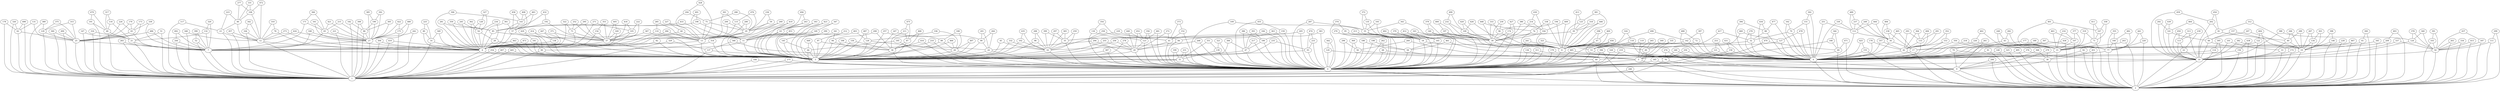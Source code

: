 graph DorogovtsevMendes500 {
0 -- 1;
1 -- 2;
2 -- 0;
3 -- 0;
3 -- 1;
4 -- 2;
4 -- 0;
5 -- 2;
5 -- 0;
6 -- 3;
6 -- 1;
7 -- 3;
7 -- 1;
8 -- 4;
8 -- 0;
9 -- 1;
9 -- 2;
10 -- 2;
10 -- 0;
11 -- 6;
11 -- 3;
12 -- 6;
12 -- 1;
13 -- 6;
13 -- 3;
14 -- 6;
14 -- 1;
15 -- 4;
15 -- 2;
16 -- 3;
16 -- 0;
17 -- 4;
17 -- 2;
18 -- 8;
18 -- 0;
19 -- 10;
19 -- 2;
20 -- 3;
20 -- 0;
21 -- 7;
21 -- 1;
22 -- 10;
22 -- 2;
23 -- 12;
23 -- 1;
24 -- 3;
24 -- 0;
25 -- 7;
25 -- 1;
26 -- 3;
26 -- 0;
27 -- 7;
27 -- 1;
28 -- 6;
28 -- 3;
29 -- 13;
29 -- 3;
30 -- 8;
30 -- 0;
31 -- 0;
31 -- 1;
32 -- 8;
32 -- 4;
33 -- 10;
33 -- 2;
34 -- 17;
34 -- 4;
35 -- 16;
35 -- 0;
36 -- 3;
36 -- 0;
37 -- 6;
37 -- 3;
38 -- 9;
38 -- 2;
39 -- 18;
39 -- 8;
40 -- 19;
40 -- 10;
41 -- 20;
41 -- 0;
42 -- 4;
42 -- 2;
43 -- 15;
43 -- 4;
44 -- 13;
44 -- 6;
45 -- 16;
45 -- 3;
46 -- 23;
46 -- 12;
47 -- 3;
47 -- 0;
48 -- 21;
48 -- 1;
49 -- 5;
49 -- 0;
50 -- 10;
50 -- 2;
51 -- 21;
51 -- 1;
52 -- 7;
52 -- 1;
53 -- 4;
53 -- 0;
54 -- 28;
54 -- 6;
55 -- 18;
55 -- 0;
56 -- 5;
56 -- 0;
57 -- 11;
57 -- 6;
58 -- 5;
58 -- 0;
59 -- 29;
59 -- 13;
60 -- 2;
60 -- 0;
61 -- 17;
61 -- 2;
62 -- 25;
62 -- 1;
63 -- 11;
63 -- 3;
64 -- 3;
64 -- 0;
65 -- 27;
65 -- 7;
66 -- 19;
66 -- 10;
67 -- 8;
67 -- 4;
68 -- 5;
68 -- 0;
69 -- 5;
69 -- 2;
70 -- 32;
70 -- 4;
71 -- 15;
71 -- 2;
72 -- 8;
72 -- 4;
73 -- 37;
73 -- 6;
74 -- 30;
74 -- 8;
75 -- 29;
75 -- 13;
76 -- 9;
76 -- 1;
77 -- 4;
77 -- 2;
78 -- 12;
78 -- 6;
79 -- 38;
79 -- 9;
80 -- 14;
80 -- 6;
81 -- 40;
81 -- 10;
82 -- 6;
82 -- 3;
83 -- 25;
83 -- 7;
84 -- 16;
84 -- 0;
85 -- 37;
85 -- 6;
86 -- 27;
86 -- 1;
87 -- 36;
87 -- 3;
88 -- 32;
88 -- 4;
89 -- 26;
89 -- 3;
90 -- 3;
90 -- 1;
91 -- 4;
91 -- 2;
92 -- 38;
92 -- 2;
93 -- 3;
93 -- 0;
94 -- 36;
94 -- 3;
95 -- 30;
95 -- 0;
96 -- 30;
96 -- 8;
97 -- 24;
97 -- 3;
98 -- 16;
98 -- 3;
99 -- 24;
99 -- 3;
100 -- 30;
100 -- 8;
101 -- 33;
101 -- 10;
102 -- 16;
102 -- 3;
103 -- 50;
103 -- 2;
104 -- 30;
104 -- 8;
105 -- 37;
105 -- 6;
106 -- 36;
106 -- 3;
107 -- 15;
107 -- 2;
108 -- 46;
108 -- 12;
109 -- 55;
109 -- 0;
110 -- 13;
110 -- 6;
111 -- 50;
111 -- 2;
112 -- 34;
112 -- 4;
113 -- 22;
113 -- 10;
114 -- 4;
114 -- 2;
115 -- 29;
115 -- 13;
116 -- 48;
116 -- 21;
117 -- 23;
117 -- 1;
118 -- 53;
118 -- 4;
119 -- 8;
119 -- 4;
120 -- 60;
120 -- 0;
121 -- 4;
121 -- 0;
122 -- 15;
122 -- 2;
123 -- 20;
123 -- 0;
124 -- 50;
124 -- 10;
125 -- 39;
125 -- 8;
126 -- 26;
126 -- 3;
127 -- 53;
127 -- 4;
128 -- 54;
128 -- 6;
129 -- 25;
129 -- 1;
130 -- 41;
130 -- 20;
131 -- 62;
131 -- 25;
132 -- 21;
132 -- 7;
133 -- 42;
133 -- 4;
134 -- 19;
134 -- 2;
135 -- 55;
135 -- 18;
136 -- 60;
136 -- 0;
137 -- 31;
137 -- 1;
138 -- 7;
138 -- 3;
139 -- 31;
139 -- 0;
140 -- 30;
140 -- 0;
141 -- 66;
141 -- 10;
142 -- 8;
142 -- 4;
143 -- 57;
143 -- 6;
144 -- 0;
144 -- 1;
145 -- 64;
145 -- 3;
146 -- 19;
146 -- 2;
147 -- 21;
147 -- 1;
148 -- 4;
148 -- 2;
149 -- 37;
149 -- 3;
150 -- 36;
150 -- 3;
151 -- 70;
151 -- 4;
152 -- 41;
152 -- 0;
153 -- 42;
153 -- 4;
154 -- 37;
154 -- 6;
155 -- 4;
155 -- 2;
156 -- 60;
156 -- 2;
157 -- 66;
157 -- 19;
158 -- 4;
158 -- 0;
159 -- 35;
159 -- 0;
160 -- 77;
160 -- 2;
161 -- 65;
161 -- 27;
162 -- 70;
162 -- 4;
163 -- 18;
163 -- 8;
164 -- 12;
164 -- 1;
165 -- 58;
165 -- 0;
166 -- 69;
166 -- 5;
167 -- 71;
167 -- 15;
168 -- 27;
168 -- 7;
169 -- 37;
169 -- 6;
170 -- 83;
170 -- 25;
171 -- 65;
171 -- 7;
172 -- 10;
172 -- 2;
173 -- 83;
173 -- 25;
174 -- 30;
174 -- 0;
175 -- 27;
175 -- 1;
176 -- 42;
176 -- 4;
177 -- 77;
177 -- 4;
178 -- 62;
178 -- 1;
179 -- 4;
179 -- 0;
180 -- 47;
180 -- 0;
181 -- 90;
181 -- 3;
182 -- 86;
182 -- 1;
183 -- 63;
183 -- 11;
184 -- 35;
184 -- 0;
185 -- 2;
185 -- 0;
186 -- 58;
186 -- 0;
187 -- 50;
187 -- 2;
188 -- 89;
188 -- 26;
189 -- 77;
189 -- 4;
190 -- 86;
190 -- 27;
191 -- 48;
191 -- 1;
192 -- 85;
192 -- 37;
193 -- 55;
193 -- 18;
194 -- 96;
194 -- 8;
195 -- 64;
195 -- 0;
196 -- 57;
196 -- 11;
197 -- 30;
197 -- 8;
198 -- 58;
198 -- 0;
199 -- 31;
199 -- 0;
200 -- 29;
200 -- 13;
201 -- 99;
201 -- 24;
202 -- 81;
202 -- 10;
203 -- 15;
203 -- 2;
204 -- 75;
204 -- 13;
205 -- 41;
205 -- 0;
206 -- 9;
206 -- 2;
207 -- 66;
207 -- 19;
208 -- 94;
208 -- 36;
209 -- 15;
209 -- 2;
210 -- 36;
210 -- 0;
211 -- 87;
211 -- 36;
212 -- 97;
212 -- 3;
213 -- 30;
213 -- 0;
214 -- 104;
214 -- 30;
215 -- 65;
215 -- 27;
216 -- 107;
216 -- 15;
217 -- 47;
217 -- 0;
218 -- 15;
218 -- 4;
219 -- 76;
219 -- 1;
220 -- 77;
220 -- 2;
221 -- 27;
221 -- 1;
222 -- 105;
222 -- 37;
223 -- 46;
223 -- 23;
224 -- 83;
224 -- 25;
225 -- 80;
225 -- 14;
226 -- 15;
226 -- 4;
227 -- 44;
227 -- 13;
228 -- 33;
228 -- 2;
229 -- 84;
229 -- 16;
230 -- 96;
230 -- 30;
231 -- 31;
231 -- 0;
232 -- 100;
232 -- 30;
233 -- 93;
233 -- 0;
234 -- 54;
234 -- 28;
235 -- 93;
235 -- 3;
236 -- 59;
236 -- 29;
237 -- 112;
237 -- 34;
238 -- 34;
238 -- 17;
239 -- 113;
239 -- 22;
240 -- 76;
240 -- 9;
241 -- 49;
241 -- 0;
242 -- 27;
242 -- 1;
243 -- 63;
243 -- 11;
244 -- 7;
244 -- 1;
245 -- 54;
245 -- 6;
246 -- 1;
246 -- 2;
247 -- 99;
247 -- 3;
248 -- 43;
248 -- 15;
249 -- 112;
249 -- 34;
250 -- 76;
250 -- 9;
251 -- 112;
251 -- 4;
252 -- 73;
252 -- 37;
253 -- 121;
253 -- 4;
254 -- 3;
254 -- 1;
255 -- 20;
255 -- 3;
256 -- 20;
256 -- 3;
257 -- 89;
257 -- 3;
258 -- 123;
258 -- 0;
259 -- 35;
259 -- 16;
260 -- 56;
260 -- 5;
261 -- 79;
261 -- 9;
262 -- 68;
262 -- 0;
263 -- 50;
263 -- 2;
264 -- 99;
264 -- 24;
265 -- 49;
265 -- 5;
266 -- 40;
266 -- 19;
267 -- 134;
267 -- 19;
268 -- 20;
268 -- 0;
269 -- 29;
269 -- 3;
270 -- 18;
270 -- 0;
271 -- 105;
271 -- 6;
272 -- 41;
272 -- 20;
273 -- 12;
273 -- 6;
274 -- 76;
274 -- 9;
275 -- 0;
275 -- 1;
276 -- 32;
276 -- 4;
277 -- 108;
277 -- 46;
278 -- 20;
278 -- 3;
279 -- 38;
279 -- 9;
280 -- 29;
280 -- 13;
281 -- 85;
281 -- 6;
282 -- 43;
282 -- 15;
283 -- 7;
283 -- 1;
284 -- 13;
284 -- 6;
285 -- 110;
285 -- 13;
286 -- 75;
286 -- 29;
287 -- 55;
287 -- 0;
288 -- 98;
288 -- 16;
289 -- 40;
289 -- 19;
290 -- 145;
290 -- 3;
291 -- 133;
291 -- 42;
292 -- 141;
292 -- 10;
293 -- 133;
293 -- 42;
294 -- 24;
294 -- 0;
295 -- 73;
295 -- 37;
296 -- 56;
296 -- 0;
297 -- 35;
297 -- 16;
298 -- 67;
298 -- 8;
299 -- 111;
299 -- 2;
300 -- 61;
300 -- 2;
301 -- 115;
301 -- 13;
302 -- 151;
302 -- 4;
303 -- 134;
303 -- 19;
304 -- 6;
304 -- 1;
305 -- 86;
305 -- 27;
306 -- 143;
306 -- 6;
307 -- 77;
307 -- 4;
308 -- 86;
308 -- 1;
309 -- 49;
309 -- 5;
310 -- 78;
310 -- 12;
311 -- 5;
311 -- 0;
312 -- 81;
312 -- 40;
313 -- 113;
313 -- 10;
314 -- 90;
314 -- 3;
315 -- 129;
315 -- 25;
316 -- 21;
316 -- 1;
317 -- 116;
317 -- 48;
318 -- 39;
318 -- 8;
319 -- 71;
319 -- 15;
320 -- 132;
320 -- 7;
321 -- 139;
321 -- 0;
322 -- 73;
322 -- 6;
323 -- 53;
323 -- 0;
324 -- 118;
324 -- 53;
325 -- 4;
325 -- 2;
326 -- 62;
326 -- 1;
327 -- 128;
327 -- 54;
328 -- 76;
328 -- 1;
329 -- 137;
329 -- 1;
330 -- 112;
330 -- 4;
331 -- 108;
331 -- 46;
332 -- 16;
332 -- 3;
333 -- 96;
333 -- 30;
334 -- 50;
334 -- 2;
335 -- 49;
335 -- 5;
336 -- 126;
336 -- 26;
337 -- 50;
337 -- 10;
338 -- 74;
338 -- 8;
339 -- 83;
339 -- 7;
340 -- 124;
340 -- 50;
341 -- 94;
341 -- 3;
342 -- 164;
342 -- 12;
343 -- 55;
343 -- 0;
344 -- 166;
344 -- 69;
345 -- 19;
345 -- 2;
346 -- 137;
346 -- 31;
347 -- 149;
347 -- 3;
348 -- 12;
348 -- 1;
349 -- 14;
349 -- 6;
350 -- 15;
350 -- 4;
351 -- 139;
351 -- 31;
352 -- 153;
352 -- 42;
353 -- 154;
353 -- 37;
354 -- 130;
354 -- 41;
355 -- 160;
355 -- 77;
356 -- 123;
356 -- 0;
357 -- 42;
357 -- 4;
358 -- 167;
358 -- 71;
359 -- 85;
359 -- 6;
360 -- 25;
360 -- 1;
361 -- 57;
361 -- 6;
362 -- 54;
362 -- 6;
363 -- 84;
363 -- 0;
364 -- 133;
364 -- 42;
365 -- 35;
365 -- 16;
366 -- 171;
366 -- 65;
367 -- 37;
367 -- 3;
368 -- 38;
368 -- 9;
369 -- 56;
369 -- 0;
370 -- 18;
370 -- 8;
371 -- 37;
371 -- 6;
372 -- 135;
372 -- 55;
373 -- 152;
373 -- 41;
374 -- 95;
374 -- 0;
375 -- 129;
375 -- 25;
376 -- 10;
376 -- 0;
377 -- 107;
377 -- 15;
378 -- 124;
378 -- 50;
379 -- 140;
379 -- 30;
380 -- 104;
380 -- 30;
381 -- 125;
381 -- 8;
382 -- 172;
382 -- 10;
383 -- 180;
383 -- 0;
384 -- 47;
384 -- 3;
385 -- 190;
385 -- 27;
386 -- 180;
386 -- 47;
387 -- 3;
387 -- 0;
388 -- 124;
388 -- 10;
389 -- 129;
389 -- 1;
390 -- 52;
390 -- 7;
391 -- 103;
391 -- 50;
392 -- 190;
392 -- 27;
393 -- 180;
393 -- 47;
394 -- 88;
394 -- 4;
395 -- 114;
395 -- 2;
396 -- 60;
396 -- 2;
397 -- 142;
397 -- 4;
398 -- 146;
398 -- 19;
399 -- 35;
399 -- 16;
400 -- 197;
400 -- 30;
401 -- 167;
401 -- 15;
402 -- 165;
402 -- 0;
403 -- 126;
403 -- 3;
404 -- 122;
404 -- 2;
405 -- 169;
405 -- 37;
406 -- 133;
406 -- 42;
407 -- 3;
407 -- 1;
408 -- 143;
408 -- 57;
409 -- 104;
409 -- 8;
410 -- 6;
410 -- 1;
411 -- 167;
411 -- 71;
412 -- 165;
412 -- 0;
413 -- 125;
413 -- 39;
414 -- 138;
414 -- 3;
415 -- 50;
415 -- 2;
416 -- 36;
416 -- 0;
417 -- 32;
417 -- 8;
418 -- 105;
418 -- 37;
419 -- 29;
419 -- 3;
420 -- 100;
420 -- 30;
421 -- 65;
421 -- 27;
422 -- 175;
422 -- 27;
423 -- 63;
423 -- 3;
424 -- 12;
424 -- 6;
425 -- 155;
425 -- 4;
426 -- 100;
426 -- 8;
427 -- 174;
427 -- 0;
428 -- 204;
428 -- 13;
429 -- 181;
429 -- 90;
430 -- 214;
430 -- 104;
431 -- 158;
431 -- 4;
432 -- 192;
432 -- 85;
433 -- 57;
433 -- 11;
434 -- 88;
434 -- 4;
435 -- 102;
435 -- 16;
436 -- 17;
436 -- 2;
437 -- 187;
437 -- 50;
438 -- 156;
438 -- 2;
439 -- 141;
439 -- 10;
440 -- 123;
440 -- 20;
441 -- 220;
441 -- 77;
442 -- 120;
442 -- 0;
443 -- 7;
443 -- 3;
444 -- 112;
444 -- 34;
445 -- 3;
445 -- 1;
446 -- 39;
446 -- 8;
447 -- 138;
447 -- 3;
448 -- 74;
448 -- 30;
449 -- 64;
449 -- 3;
450 -- 113;
450 -- 10;
451 -- 38;
451 -- 2;
452 -- 123;
452 -- 20;
453 -- 37;
453 -- 3;
454 -- 202;
454 -- 81;
455 -- 159;
455 -- 0;
456 -- 53;
456 -- 0;
457 -- 12;
457 -- 1;
458 -- 143;
458 -- 57;
459 -- 202;
459 -- 10;
460 -- 127;
460 -- 53;
461 -- 58;
461 -- 5;
462 -- 226;
462 -- 15;
463 -- 107;
463 -- 15;
464 -- 141;
464 -- 66;
465 -- 34;
465 -- 17;
466 -- 26;
466 -- 3;
467 -- 172;
467 -- 2;
468 -- 87;
468 -- 36;
469 -- 67;
469 -- 8;
470 -- 69;
470 -- 5;
471 -- 69;
471 -- 2;
472 -- 108;
472 -- 12;
473 -- 7;
473 -- 3;
474 -- 233;
474 -- 93;
475 -- 211;
475 -- 87;
476 -- 115;
476 -- 29;
477 -- 88;
477 -- 4;
478 -- 127;
478 -- 4;
479 -- 191;
479 -- 48;
480 -- 175;
480 -- 27;
481 -- 123;
481 -- 0;
482 -- 160;
482 -- 77;
483 -- 143;
483 -- 57;
484 -- 238;
484 -- 34;
485 -- 4;
485 -- 0;
486 -- 25;
486 -- 7;
487 -- 126;
487 -- 3;
488 -- 72;
488 -- 4;
489 -- 237;
489 -- 112;
490 -- 25;
490 -- 1;
491 -- 196;
491 -- 11;
492 -- 244;
492 -- 7;
493 -- 209;
493 -- 2;
494 -- 243;
494 -- 11;
495 -- 4;
495 -- 2;
496 -- 142;
496 -- 8;
497 -- 26;
497 -- 3;
498 -- 62;
498 -- 1;
499 -- 232;
499 -- 100;
}
